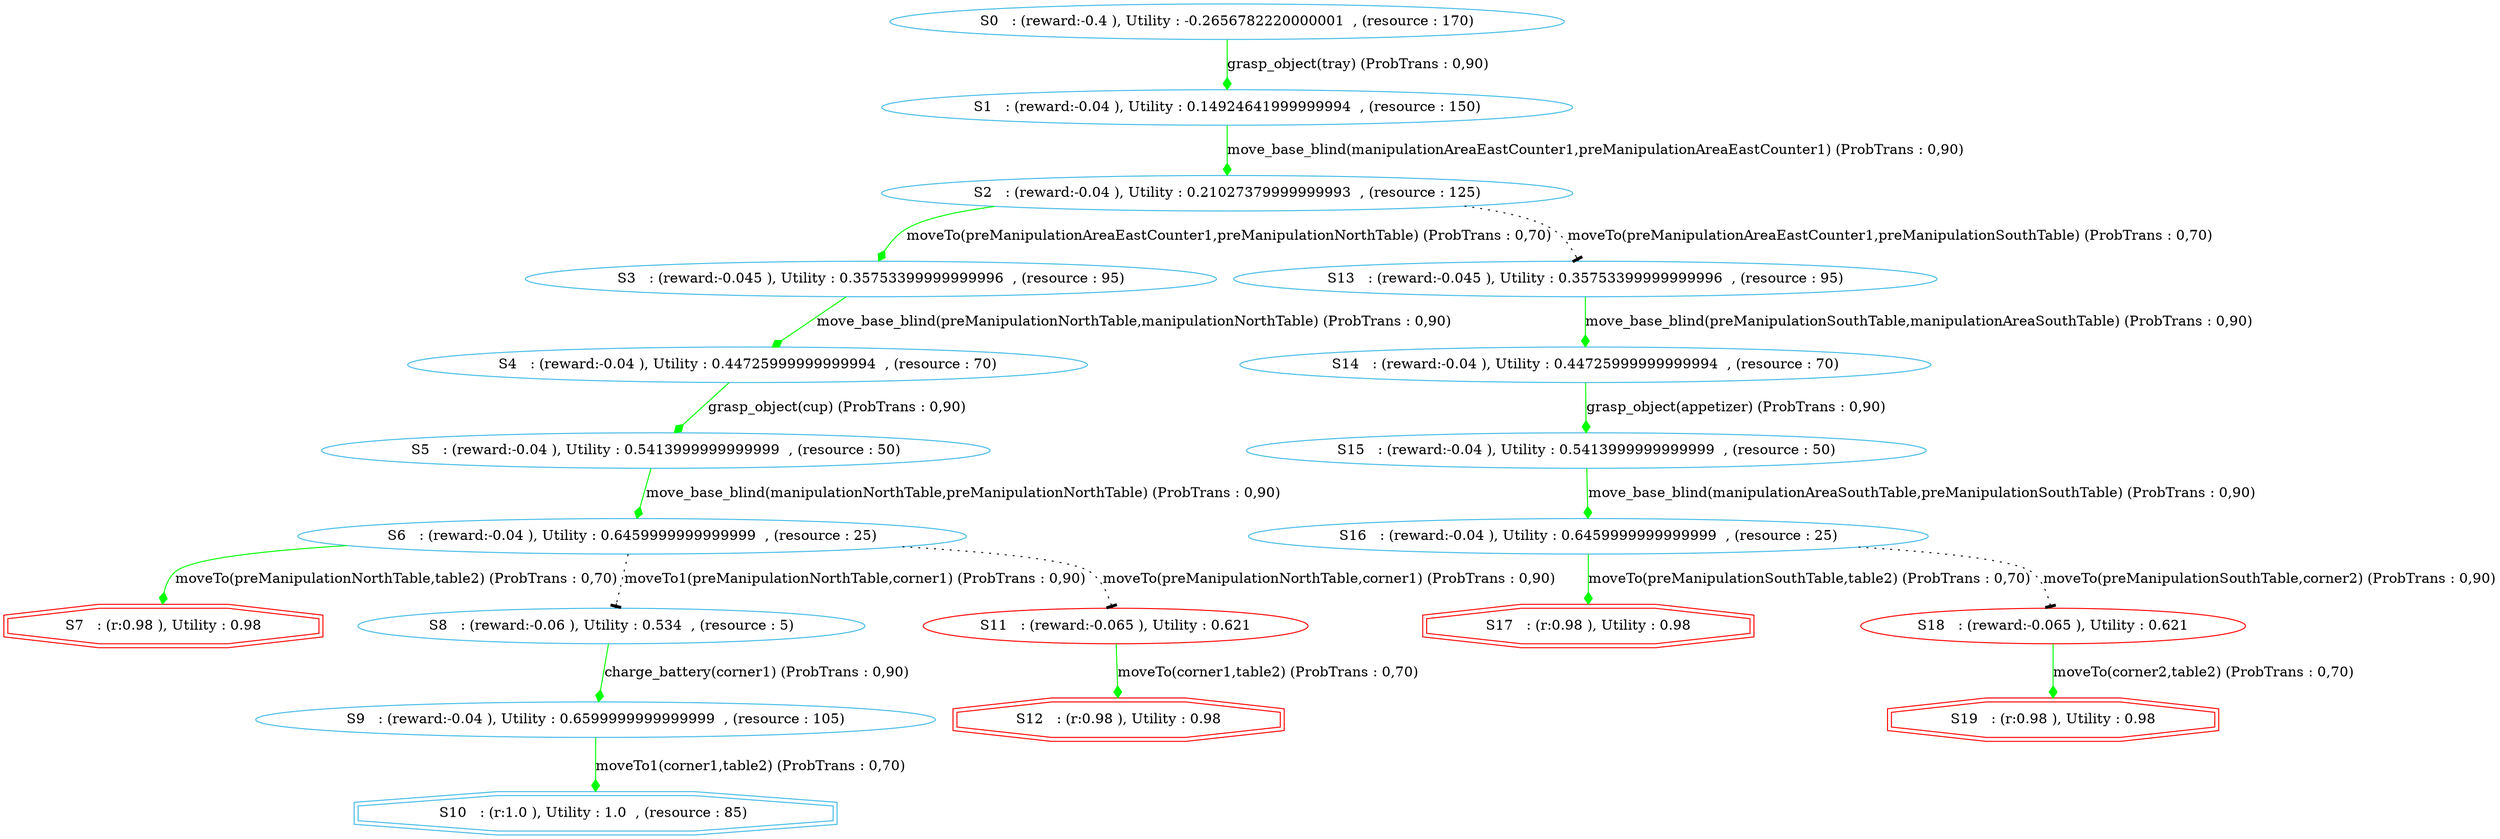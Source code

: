 digraph {
  node [color="#40b9e5" ]
 size="60,17";
"7" [label=" S7   : (r:0.98 ), Utility : 0.98 " color = red ,  shape=doubleoctagon]
"10" [label=" S10   : (r:1.0 ), Utility : 1.0  , (resource : 85)  " shape=doubleoctagon];
"12" [label=" S12   : (r:0.98 ), Utility : 0.98 " color = red ,  shape=doubleoctagon]
"17" [label=" S17   : (r:0.98 ), Utility : 0.98 " color = red ,  shape=doubleoctagon]
"19" [label=" S19   : (r:0.98 ), Utility : 0.98 " color = red ,  shape=doubleoctagon]
"0" [label=" S0   : (reward:-0.4 ), Utility : -0.2656782220000001  , (resource : 170) "]"1" [label=" S1   : (reward:-0.04 ), Utility : 0.14924641999999994  , (resource : 150) "]"2" [label=" S2   : (reward:-0.04 ), Utility : 0.21027379999999993  , (resource : 125) "]"3" [label=" S3   : (reward:-0.045 ), Utility : 0.35753399999999996  , (resource : 95) "]"4" [label=" S4   : (reward:-0.04 ), Utility : 0.44725999999999994  , (resource : 70) "]"5" [label=" S5   : (reward:-0.04 ), Utility : 0.5413999999999999  , (resource : 50) "]"6" [label=" S6   : (reward:-0.04 ), Utility : 0.6459999999999999  , (resource : 25) "]"8" [label=" S8   : (reward:-0.06 ), Utility : 0.534  , (resource : 5) "]"9" [label=" S9   : (reward:-0.04 ), Utility : 0.6599999999999999  , (resource : 105) "]"11" [label=" S11   : (reward:-0.065 ), Utility : 0.621 " color = red ]
"13" [label=" S13   : (reward:-0.045 ), Utility : 0.35753399999999996  , (resource : 95) "]"14" [label=" S14   : (reward:-0.04 ), Utility : 0.44725999999999994  , (resource : 70) "]"15" [label=" S15   : (reward:-0.04 ), Utility : 0.5413999999999999  , (resource : 50) "]"16" [label=" S16   : (reward:-0.04 ), Utility : 0.6459999999999999  , (resource : 25) "]"18" [label=" S18   : (reward:-0.065 ), Utility : 0.621 " color = red ]
"0" -> "1" [ label="grasp_object(tray) (ProbTrans : 0,90)"
, arrowhead = diamond , color=green];"1" -> "2" [ label="move_base_blind(manipulationAreaEastCounter1,preManipulationAreaEastCounter1) (ProbTrans : 0,90)"
, arrowhead = diamond , color=green];"2" -> "3" [ label="moveTo(preManipulationAreaEastCounter1,preManipulationNorthTable) (ProbTrans : 0,70)"
, arrowhead = diamond , color=green];"2" -> "13" [ label="moveTo(preManipulationAreaEastCounter1,preManipulationSouthTable) (ProbTrans : 0,70)"
,style=dotted, arrowhead=tee];"3" -> "4" [ label="move_base_blind(preManipulationNorthTable,manipulationNorthTable) (ProbTrans : 0,90)"
, arrowhead = diamond , color=green];"4" -> "5" [ label="grasp_object(cup) (ProbTrans : 0,90)"
, arrowhead = diamond , color=green];"5" -> "6" [ label="move_base_blind(manipulationNorthTable,preManipulationNorthTable) (ProbTrans : 0,90)"
, arrowhead = diamond , color=green];"6" -> "7" [ label="moveTo(preManipulationNorthTable,table2) (ProbTrans : 0,70)"
, arrowhead = diamond , color=green];"6" -> "8" [ label="moveTo1(preManipulationNorthTable,corner1) (ProbTrans : 0,90)"
,style=dotted, arrowhead=tee];"6" -> "11" [ label="moveTo(preManipulationNorthTable,corner1) (ProbTrans : 0,90)"
,style=dotted, arrowhead=tee];"8" -> "9" [ label="charge_battery(corner1) (ProbTrans : 0,90)"
, arrowhead = diamond , color=green];"9" -> "10" [ label="moveTo1(corner1,table2) (ProbTrans : 0,70)"
, arrowhead = diamond , color=green];"11" -> "12" [ label="moveTo(corner1,table2) (ProbTrans : 0,70)"
, arrowhead = diamond , color=green];"13" -> "14" [ label="move_base_blind(preManipulationSouthTable,manipulationAreaSouthTable) (ProbTrans : 0,90)"
, arrowhead = diamond , color=green];"14" -> "15" [ label="grasp_object(appetizer) (ProbTrans : 0,90)"
, arrowhead = diamond , color=green];"15" -> "16" [ label="move_base_blind(manipulationAreaSouthTable,preManipulationSouthTable) (ProbTrans : 0,90)"
, arrowhead = diamond , color=green];"16" -> "17" [ label="moveTo(preManipulationSouthTable,table2) (ProbTrans : 0,70)"
, arrowhead = diamond , color=green];"16" -> "18" [ label="moveTo(preManipulationSouthTable,corner2) (ProbTrans : 0,90)"
,style=dotted, arrowhead=tee];"18" -> "19" [ label="moveTo(corner2,table2) (ProbTrans : 0,70)"
, arrowhead = diamond , color=green];}
